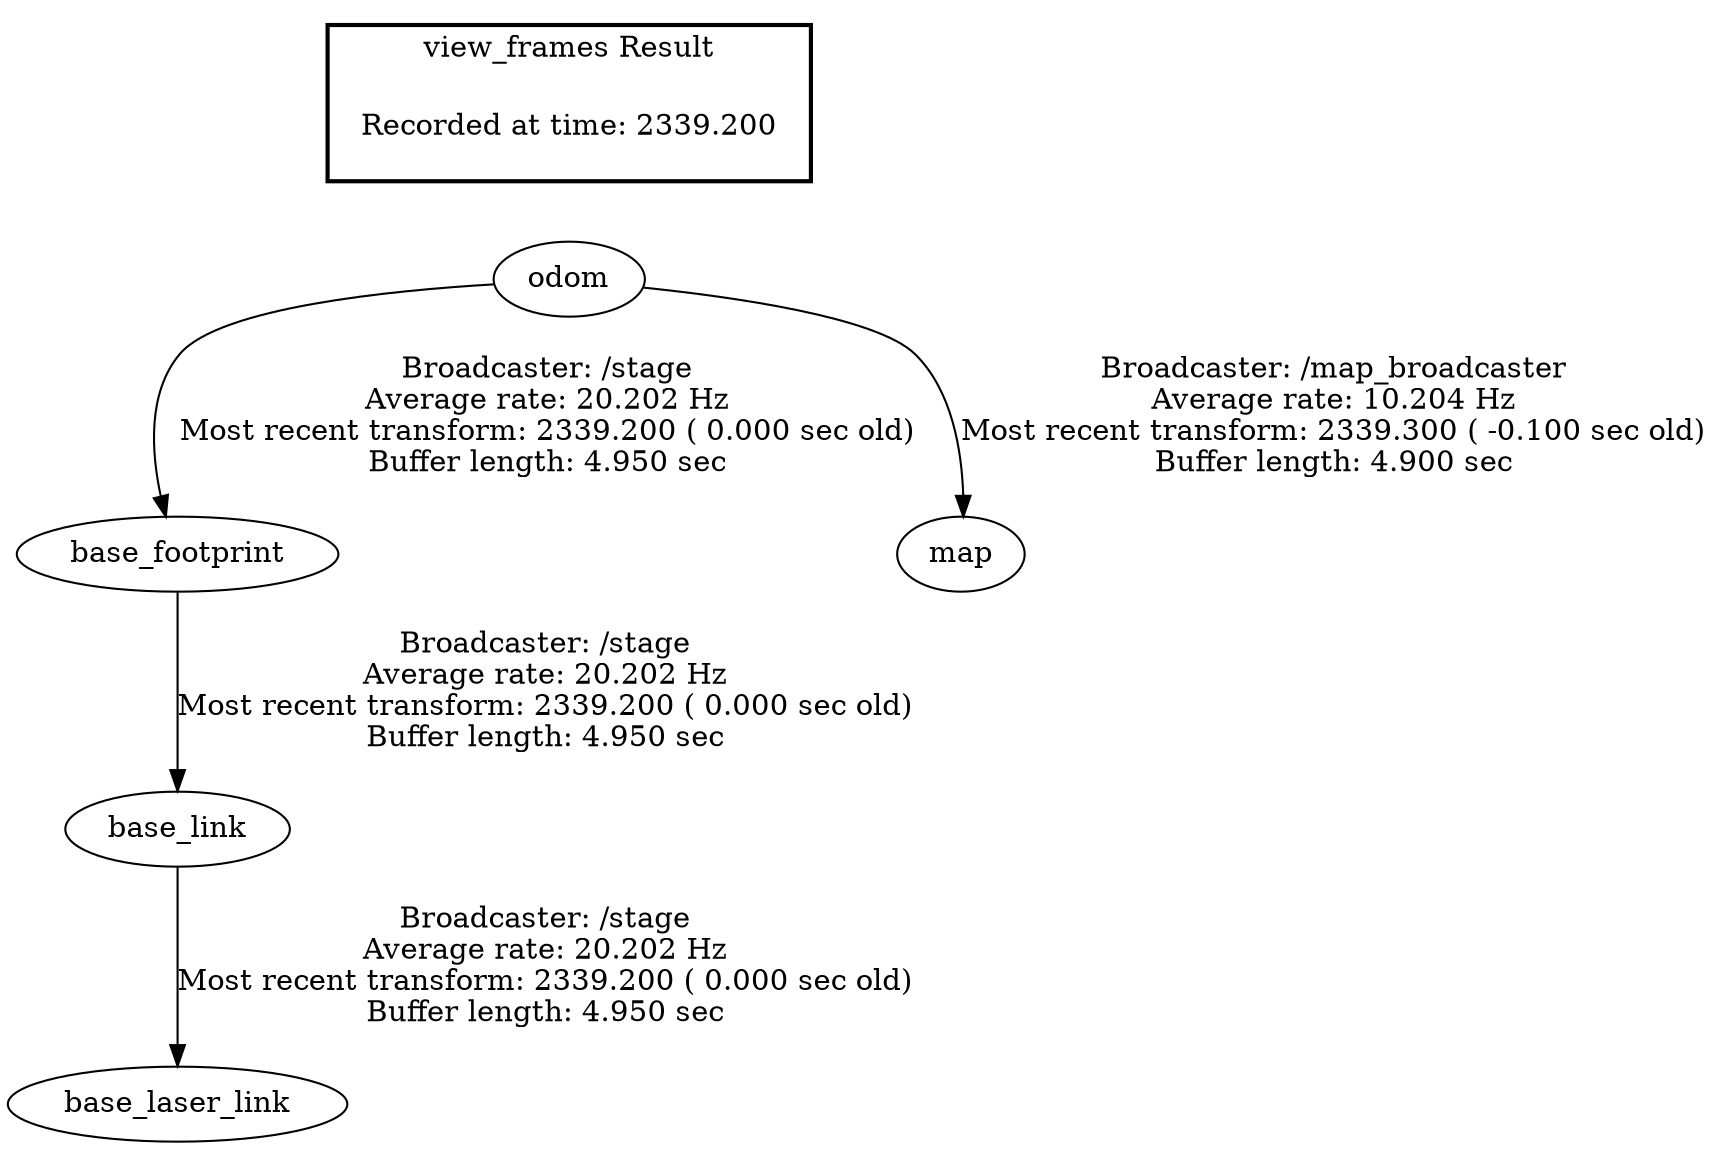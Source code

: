 digraph G {
"base_link" -> "base_laser_link"[label="Broadcaster: /stage\nAverage rate: 20.202 Hz\nMost recent transform: 2339.200 ( 0.000 sec old)\nBuffer length: 4.950 sec\n"];
"base_footprint" -> "base_link"[label="Broadcaster: /stage\nAverage rate: 20.202 Hz\nMost recent transform: 2339.200 ( 0.000 sec old)\nBuffer length: 4.950 sec\n"];
"odom" -> "base_footprint"[label="Broadcaster: /stage\nAverage rate: 20.202 Hz\nMost recent transform: 2339.200 ( 0.000 sec old)\nBuffer length: 4.950 sec\n"];
"odom" -> "map"[label="Broadcaster: /map_broadcaster\nAverage rate: 10.204 Hz\nMost recent transform: 2339.300 ( -0.100 sec old)\nBuffer length: 4.900 sec\n"];
edge [style=invis];
 subgraph cluster_legend { style=bold; color=black; label ="view_frames Result";
"Recorded at time: 2339.200"[ shape=plaintext ] ;
 }->"odom";
}